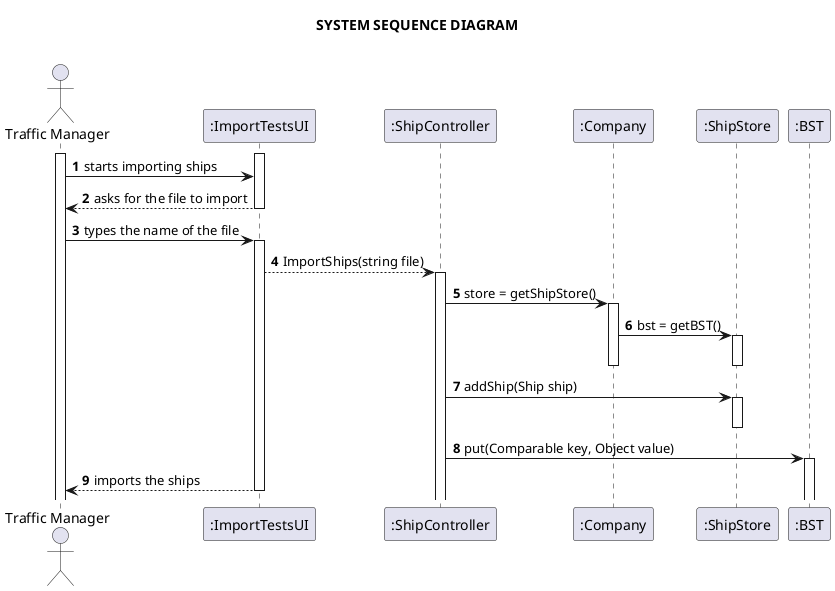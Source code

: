 @startuml
'https://plantuml.com/sequence-diagram

title <b>SYSTEM SEQUENCE DIAGRAM\n
autonumber
'hide footbox
actor "Traffic Manager" as MAN
participant ":ImportTestsUI" as UI
participant ":ShipController" as Controller
participant ":Company" as Company
participant ":ShipStore" as Store
participant ":BST" as BST


activate MAN
activate UI

MAN -> UI : starts importing ships
UI --> MAN : asks for the file to import
deactivate UI
MAN -> UI : types the name of the file
activate UI
UI --> Controller : ImportShips(string file)
activate Controller
Controller -> Company : store = getShipStore()
activate Company
Company -> Store : bst = getBST()
activate Store
deactivate Store
deactivate Company
Controller -> Store : addShip(Ship ship)
activate Store
deactivate Store
Controller -> BST : put(Comparable key, Object value)
activate BST




UI --> MAN : imports the ships
deactivate UI

@enduml